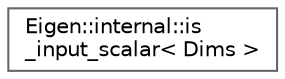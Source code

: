 digraph "类继承关系图"
{
 // LATEX_PDF_SIZE
  bgcolor="transparent";
  edge [fontname=Helvetica,fontsize=10,labelfontname=Helvetica,labelfontsize=10];
  node [fontname=Helvetica,fontsize=10,shape=box,height=0.2,width=0.4];
  rankdir="LR";
  Node0 [id="Node000000",label="Eigen::internal::is\l_input_scalar\< Dims \>",height=0.2,width=0.4,color="grey40", fillcolor="white", style="filled",URL="$struct_eigen_1_1internal_1_1is__input__scalar.html",tooltip=" "];
}

